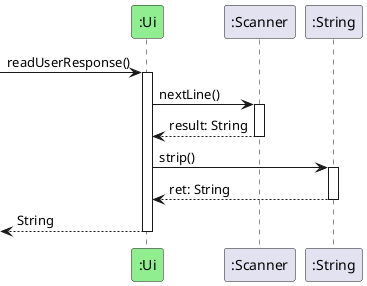 @startuml
participant ":Ui" as ui #lightgreen
participant ":Scanner" as scanner
participant ":String" as string

[-> ui : readUserResponse()
activate ui

ui -> scanner : nextLine()
activate scanner

scanner --> ui : result: String
deactivate scanner

ui -> string : strip()
activate string

string --> ui : ret: String
deactivate string

[<-- ui : String
deactivate ui
@enduml
